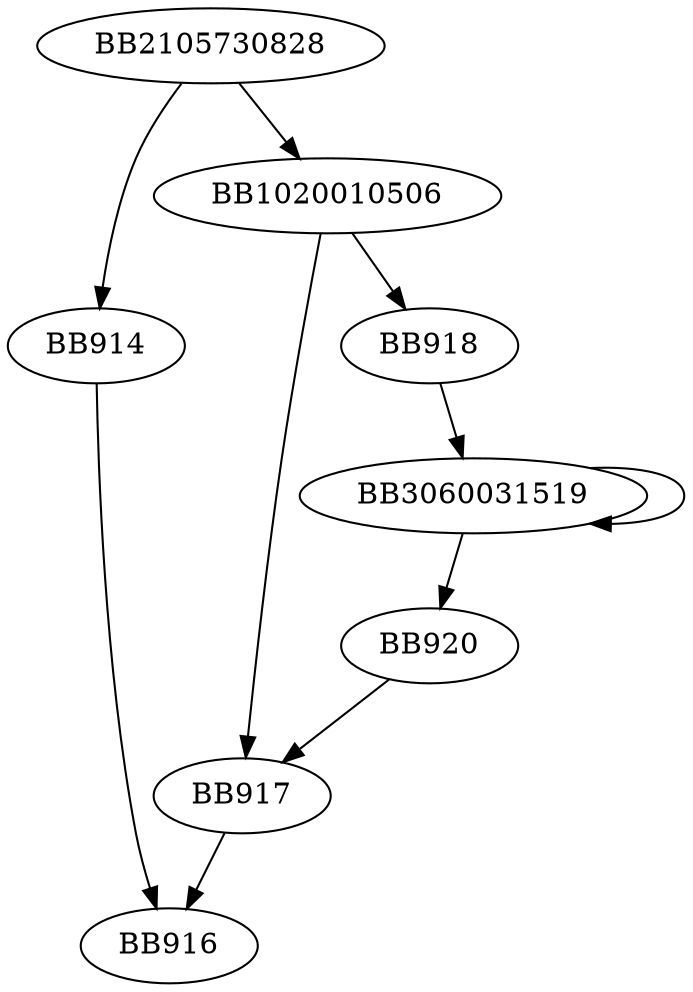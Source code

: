 digraph G{
	BB2105730828->BB914;
	BB2105730828->BB1020010506;
	BB914->BB916;
	BB1020010506->BB917;
	BB1020010506->BB918;
	BB918->BB3060031519;
	BB3060031519->BB920;
	BB3060031519->BB3060031519;
	BB920->BB917;
	BB917->BB916;
}

